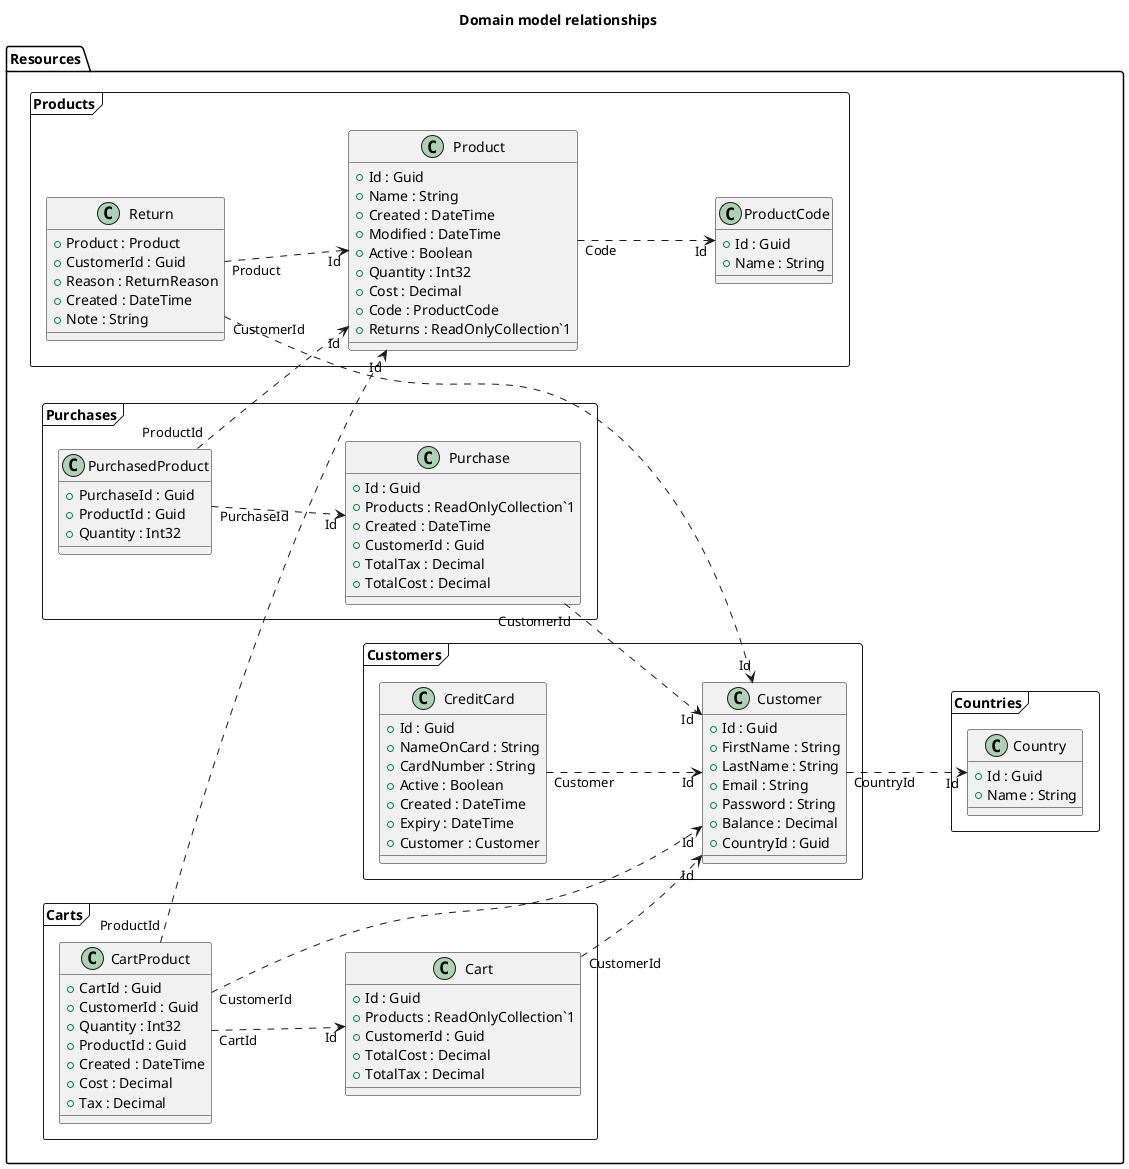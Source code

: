 @startuml

left to right direction
title Domain model relationships

frame Resources.Countries {
    class Country {
        + Id : Guid
        + Name : String
    }
}

frame Resources.Customers {
    class CreditCard {
        + Id : Guid
        + NameOnCard : String
        + CardNumber : String
        + Active : Boolean
        + Created : DateTime
        + Expiry : DateTime
        + Customer : Customer
    }
    class Customer {
        + Id : Guid
        + FirstName : String
        + LastName : String
        + Email : String
        + Password : String
        + Balance : Decimal
        + CountryId : Guid
    }
}

frame Resources.Carts {
    class Cart {
        + Id : Guid
        + Products : ReadOnlyCollection`1
        + CustomerId : Guid
        + TotalCost : Decimal
        + TotalTax : Decimal
    }
    class CartProduct {
        + CartId : Guid
        + CustomerId : Guid
        + Quantity : Int32
        + ProductId : Guid
        + Created : DateTime
        + Cost : Decimal
        + Tax : Decimal
    }
}

frame Resources.Products {
    class Product {
        + Id : Guid
        + Name : String
        + Created : DateTime
        + Modified : DateTime
        + Active : Boolean
        + Quantity : Int32
        + Cost : Decimal
        + Code : ProductCode
        + Returns : ReadOnlyCollection`1
    }
    class ProductCode {
        + Id : Guid
        + Name : String
    }
    class Return {
        + Product : Product
        + CustomerId : Guid
        + Reason : ReturnReason
        + Created : DateTime
        + Note : String
    }
}

frame Resources.Purchases {
    class Purchase {
        + Id : Guid
        + Products : ReadOnlyCollection`1
        + Created : DateTime
        + CustomerId : Guid
        + TotalTax : Decimal
        + TotalCost : Decimal
    }
    class PurchasedProduct {
        + PurchaseId : Guid
        + ProductId : Guid
        + Quantity : Int32
    }
}



Resources.Customers.CreditCard "Customer" ...> "Id" Resources.Customers.Customer
Resources.Customers.Customer "CountryId" ...> "Id" Resources.Countries.Country
Resources.Carts.Cart "CustomerId" ...> "Id" Resources.Customers.Customer
Resources.Carts.CartProduct "CartId" ...> "Id" Resources.Carts.Cart
Resources.Carts.CartProduct "CustomerId" ...> "Id" Resources.Customers.Customer
Resources.Carts.CartProduct "ProductId" ...> "Id" Resources.Products.Product
Resources.Products.Product "Code" ...> "Id" Resources.Products.ProductCode
Resources.Products.Return "Product" ...> "Id" Resources.Products.Product
Resources.Products.Return "CustomerId" ...> "Id" Resources.Customers.Customer
Resources.Purchases.Purchase "CustomerId" ...> "Id" Resources.Customers.Customer
Resources.Purchases.PurchasedProduct "PurchaseId" ...> "Id" Resources.Purchases.Purchase
Resources.Purchases.PurchasedProduct "ProductId" ...> "Id" Resources.Products.Product

@enduml
